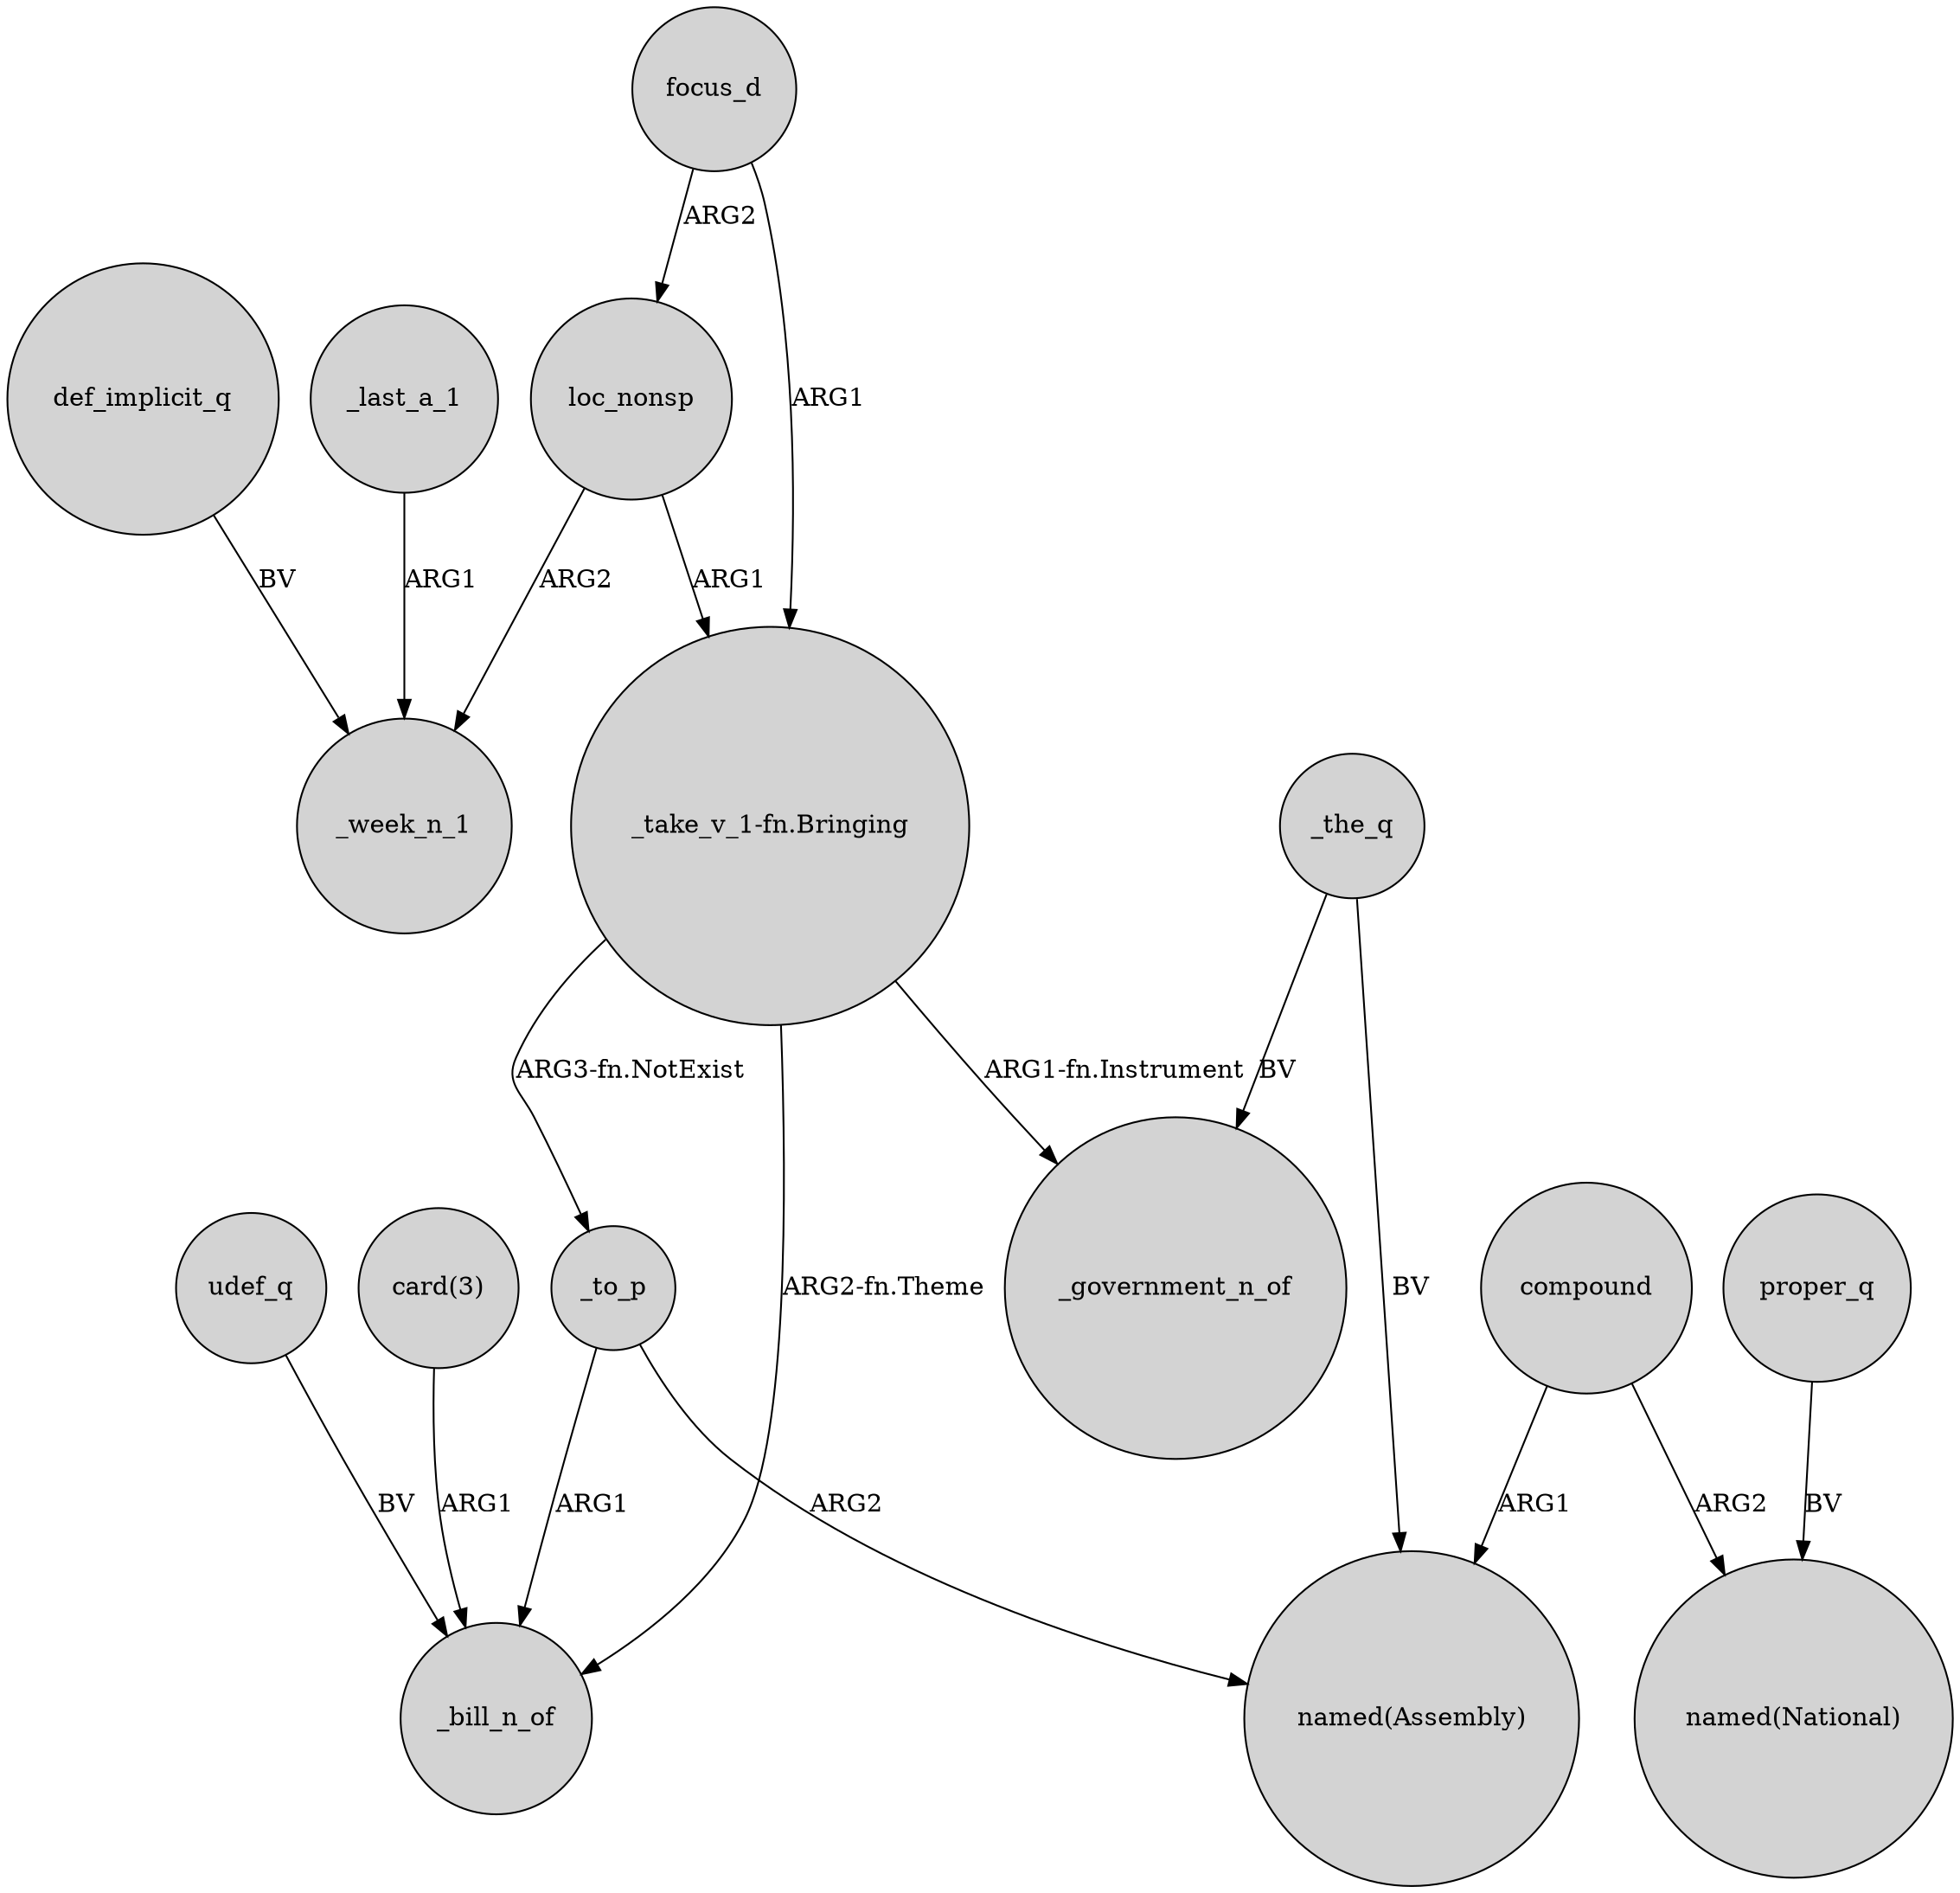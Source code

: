 digraph {
	node [shape=circle style=filled]
	loc_nonsp -> _week_n_1 [label=ARG2]
	_the_q -> _government_n_of [label=BV]
	focus_d -> loc_nonsp [label=ARG2]
	udef_q -> _bill_n_of [label=BV]
	proper_q -> "named(National)" [label=BV]
	def_implicit_q -> _week_n_1 [label=BV]
	_to_p -> "named(Assembly)" [label=ARG2]
	focus_d -> "_take_v_1-fn.Bringing" [label=ARG1]
	"card(3)" -> _bill_n_of [label=ARG1]
	compound -> "named(Assembly)" [label=ARG1]
	"_take_v_1-fn.Bringing" -> _government_n_of [label="ARG1-fn.Instrument"]
	_last_a_1 -> _week_n_1 [label=ARG1]
	"_take_v_1-fn.Bringing" -> _to_p [label="ARG3-fn.NotExist"]
	_the_q -> "named(Assembly)" [label=BV]
	_to_p -> _bill_n_of [label=ARG1]
	loc_nonsp -> "_take_v_1-fn.Bringing" [label=ARG1]
	compound -> "named(National)" [label=ARG2]
	"_take_v_1-fn.Bringing" -> _bill_n_of [label="ARG2-fn.Theme"]
}
